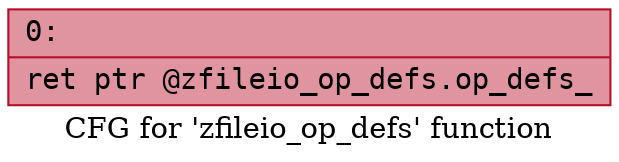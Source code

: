 digraph "CFG for 'zfileio_op_defs' function" {
	label="CFG for 'zfileio_op_defs' function";

	Node0x600001a1bca0 [shape=record,color="#b70d28ff", style=filled, fillcolor="#b70d2870" fontname="Courier",label="{0:\l|  ret ptr @zfileio_op_defs.op_defs_\l}"];
}
